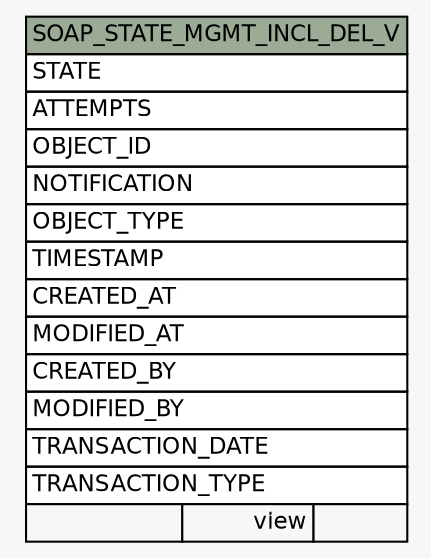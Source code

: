 // dot 2.38.0 on Windows 10 10.0
// SchemaSpy rev Unknown
digraph "SOAP_STATE_MGMT_INCL_DEL_V" {
  graph [
    rankdir="RL"
    bgcolor="#f7f7f7"
    nodesep="0.18"
    ranksep="0.46"
    fontname="Helvetica"
    fontsize="11"
  ];
  node [
    fontname="Helvetica"
    fontsize="11"
    shape="plaintext"
  ];
  edge [
    arrowsize="0.8"
  ];
  "SOAP_STATE_MGMT_INCL_DEL_V" [
    label=<
    <TABLE BORDER="0" CELLBORDER="1" CELLSPACING="0" BGCOLOR="#ffffff">
      <TR><TD COLSPAN="3" BGCOLOR="#9bab96" ALIGN="CENTER">SOAP_STATE_MGMT_INCL_DEL_V</TD></TR>
      <TR><TD PORT="STATE" COLSPAN="3" ALIGN="LEFT">STATE</TD></TR>
      <TR><TD PORT="ATTEMPTS" COLSPAN="3" ALIGN="LEFT">ATTEMPTS</TD></TR>
      <TR><TD PORT="OBJECT_ID" COLSPAN="3" ALIGN="LEFT">OBJECT_ID</TD></TR>
      <TR><TD PORT="NOTIFICATION" COLSPAN="3" ALIGN="LEFT">NOTIFICATION</TD></TR>
      <TR><TD PORT="OBJECT_TYPE" COLSPAN="3" ALIGN="LEFT">OBJECT_TYPE</TD></TR>
      <TR><TD PORT="TIMESTAMP" COLSPAN="3" ALIGN="LEFT">TIMESTAMP</TD></TR>
      <TR><TD PORT="CREATED_AT" COLSPAN="3" ALIGN="LEFT">CREATED_AT</TD></TR>
      <TR><TD PORT="MODIFIED_AT" COLSPAN="3" ALIGN="LEFT">MODIFIED_AT</TD></TR>
      <TR><TD PORT="CREATED_BY" COLSPAN="3" ALIGN="LEFT">CREATED_BY</TD></TR>
      <TR><TD PORT="MODIFIED_BY" COLSPAN="3" ALIGN="LEFT">MODIFIED_BY</TD></TR>
      <TR><TD PORT="TRANSACTION_DATE" COLSPAN="3" ALIGN="LEFT">TRANSACTION_DATE</TD></TR>
      <TR><TD PORT="TRANSACTION_TYPE" COLSPAN="3" ALIGN="LEFT">TRANSACTION_TYPE</TD></TR>
      <TR><TD ALIGN="LEFT" BGCOLOR="#f7f7f7">  </TD><TD ALIGN="RIGHT" BGCOLOR="#f7f7f7">view</TD><TD ALIGN="RIGHT" BGCOLOR="#f7f7f7">  </TD></TR>
    </TABLE>>
    URL="tables/SOAP_STATE_MGMT_INCL_DEL_V.html"
    tooltip="SOAP_STATE_MGMT_INCL_DEL_V"
  ];
}
